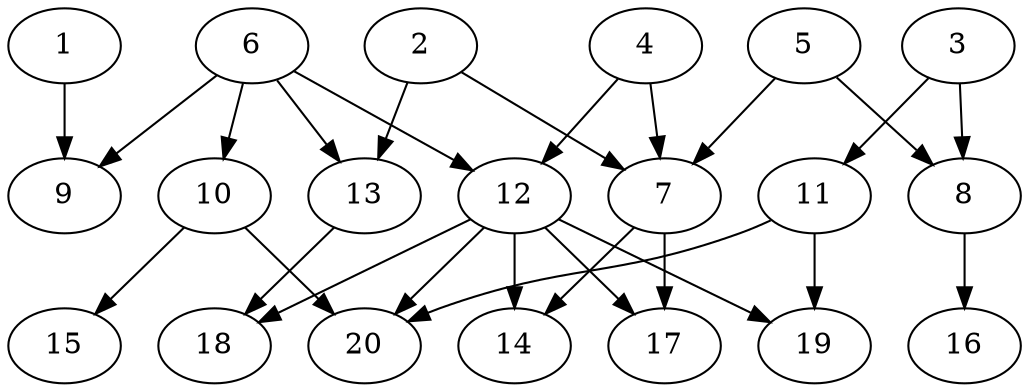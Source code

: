 // DAG automatically generated by daggen at Sat Jul 27 15:38:39 2019
// ./daggen --dot -n 20 --ccr 0.3 --fat 0.7 --regular 0.5 --density 0.4 --mindata 5242880 --maxdata 52428800 
digraph G {
  1 [size="174274560", alpha="0.16", expect_size="52282368"] 
  1 -> 9 [size ="52282368"]
  2 [size="171465387", alpha="0.04", expect_size="51439616"] 
  2 -> 7 [size ="51439616"]
  2 -> 13 [size ="51439616"]
  3 [size="18903040", alpha="0.07", expect_size="5670912"] 
  3 -> 8 [size ="5670912"]
  3 -> 11 [size ="5670912"]
  4 [size="26118827", alpha="0.10", expect_size="7835648"] 
  4 -> 7 [size ="7835648"]
  4 -> 12 [size ="7835648"]
  5 [size="38587733", alpha="0.18", expect_size="11576320"] 
  5 -> 7 [size ="11576320"]
  5 -> 8 [size ="11576320"]
  6 [size="107578027", alpha="0.13", expect_size="32273408"] 
  6 -> 9 [size ="32273408"]
  6 -> 10 [size ="32273408"]
  6 -> 12 [size ="32273408"]
  6 -> 13 [size ="32273408"]
  7 [size="125931520", alpha="0.07", expect_size="37779456"] 
  7 -> 14 [size ="37779456"]
  7 -> 17 [size ="37779456"]
  8 [size="78796800", alpha="0.18", expect_size="23639040"] 
  8 -> 16 [size ="23639040"]
  9 [size="118196907", alpha="0.01", expect_size="35459072"] 
  10 [size="31467520", alpha="0.09", expect_size="9440256"] 
  10 -> 15 [size ="9440256"]
  10 -> 20 [size ="9440256"]
  11 [size="95754240", alpha="0.11", expect_size="28726272"] 
  11 -> 19 [size ="28726272"]
  11 -> 20 [size ="28726272"]
  12 [size="63549440", alpha="0.19", expect_size="19064832"] 
  12 -> 14 [size ="19064832"]
  12 -> 17 [size ="19064832"]
  12 -> 18 [size ="19064832"]
  12 -> 19 [size ="19064832"]
  12 -> 20 [size ="19064832"]
  13 [size="93446827", alpha="0.10", expect_size="28034048"] 
  13 -> 18 [size ="28034048"]
  14 [size="144977920", alpha="0.12", expect_size="43493376"] 
  15 [size="65256107", alpha="0.10", expect_size="19576832"] 
  16 [size="52193280", alpha="0.04", expect_size="15657984"] 
  17 [size="152729600", alpha="0.03", expect_size="45818880"] 
  18 [size="51746133", alpha="0.19", expect_size="15523840"] 
  19 [size="34918400", alpha="0.08", expect_size="10475520"] 
  20 [size="43270827", alpha="0.04", expect_size="12981248"] 
}

